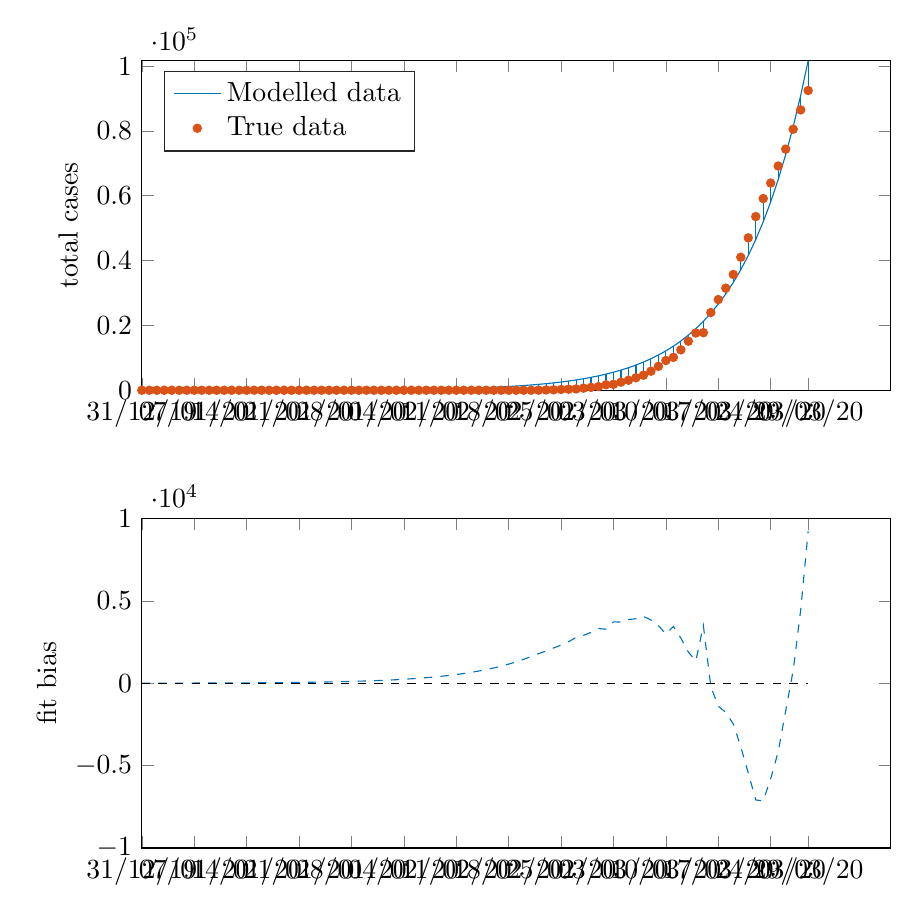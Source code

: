 % This file was created by matlab2tikz.
% Minimal pgfplots version: 1.3
%
\definecolor{mycolor1}{rgb}{0.0,0.447,0.741}%
\definecolor{mycolor2}{rgb}{0.85,0.325,0.098}%
%
\begin{tikzpicture}

\begin{axis}[%
width=9.509cm,
height=4.186cm,
at={(0cm,0cm)},
scale only axis,
xmin=0,
xmax=100,
xtick={0,7,14,21,28,35,42,49,56,63,70,77,84,89},
xticklabels={{31/12/19},{07/01/20},{14/01/20},{21/01/20},{28/01/20},{04/02/20},{11/02/20},{18/02/20},{25/02/20},{03/03/20},{10/03/20},{17/03/20},{24/03/20},{29/03/20}},
ymin=-10000,
ymax=10000,
ylabel={fit bias},
legend style={legend cell align=left,align=left,draw=white!15!black}
]
\addplot [color=mycolor1,dashed,forget plot]
  table[row sep=crcr]{%
0	5\\
1	5\\
2	6\\
3	7\\
4	8\\
5	8\\
6	9\\
7	11\\
8	12\\
9	13\\
10	15\\
11	17\\
12	19\\
13	21\\
14	23\\
15	26\\
16	29\\
17	32\\
18	36\\
19	41\\
20	45\\
21	51\\
22	57\\
23	63\\
24	71\\
25	79\\
26	89\\
27	99\\
28	111\\
29	124\\
30	139\\
31	152\\
32	171\\
33	191\\
34	214\\
35	240\\
36	269\\
37	301\\
38	337\\
39	377\\
40	422\\
41	472\\
42	528\\
43	591\\
44	661\\
45	740\\
46	828\\
47	926\\
48	1036\\
49	1159\\
50	1296\\
51	1450\\
52	1622\\
53	1800\\
54	1953\\
55	2140\\
56	2312\\
57	2520\\
58	2778\\
59	2904\\
60	3086\\
61	3316\\
62	3281\\
63	3723\\
64	3713\\
65	3861\\
66	3914\\
67	4056\\
68	3837\\
69	3495\\
70	2984\\
71	3444\\
72	2739\\
73	1886\\
74	1350\\
75	3509\\
76	-206\\
77	-1394\\
78	-1775\\
79	-2466\\
80	-3855\\
81	-5443\\
82	-7082\\
83	-7142\\
84	-5780\\
85	-4151\\
86	-1669\\
87	779\\
88	4439\\
89	9222\\
};
\addplot [color=black,dashed,forget plot]
  table[row sep=crcr]{%
0	0\\
89	0\\
};
\end{axis}

\begin{axis}[%
width=9.509cm,
height=4.186cm,
at={(0cm,5.814cm)},
scale only axis,
xmin=0,
xmax=100,
xtick={0,7,14,21,28,35,42,49,56,63,70,77,84,89},
xticklabels={{31/12/19},{07/01/20},{14/01/20},{21/01/20},{28/01/20},{04/02/20},{11/02/20},{18/02/20},{25/02/20},{03/03/20},{10/03/20},{17/03/20},{24/03/20},{29/03/20}},
ymin=0,
ymax=101694,
ylabel={total cases},
legend style={at={(0.03,0.97)},anchor=north west,legend cell align=left,align=left,draw=white!15!black}
]
\addplot [color=mycolor1,solid]
  table[row sep=crcr]{%
0	5\\
1	5\\
2	6\\
3	7\\
4	8\\
5	8\\
6	9\\
7	11\\
8	12\\
9	13\\
10	15\\
11	17\\
12	19\\
13	21\\
14	23\\
15	26\\
16	29\\
17	32\\
18	36\\
19	41\\
20	45\\
21	51\\
22	57\\
23	63\\
24	71\\
25	79\\
26	89\\
27	99\\
28	111\\
29	124\\
30	139\\
31	155\\
32	174\\
33	194\\
34	217\\
35	243\\
36	272\\
37	304\\
38	340\\
39	380\\
40	425\\
41	475\\
42	531\\
43	594\\
44	664\\
45	743\\
46	831\\
47	929\\
48	1039\\
49	1162\\
50	1299\\
51	1453\\
52	1625\\
53	1817\\
54	2032\\
55	2272\\
56	2541\\
57	2842\\
58	3178\\
59	3554\\
60	3974\\
61	4444\\
62	4970\\
63	5558\\
64	6215\\
65	6950\\
66	7772\\
67	8692\\
68	9720\\
69	10870\\
70	12156\\
71	13593\\
72	15201\\
73	16999\\
74	19010\\
75	21259\\
76	23774\\
77	26586\\
78	29731\\
79	33247\\
80	37180\\
81	41578\\
82	46496\\
83	51996\\
84	58147\\
85	65025\\
86	72717\\
87	81318\\
88	90937\\
89	101694\\
};
\addlegendentry{Modelled data};

\addplot[only marks,mark=*,mark options={},mark size=1.5pt,color=mycolor2] plot table[row sep=crcr,]{%
0	0\\
1	0\\
2	0\\
3	0\\
4	0\\
5	0\\
6	0\\
7	0\\
8	0\\
9	0\\
10	0\\
11	0\\
12	0\\
13	0\\
14	0\\
15	0\\
16	0\\
17	0\\
18	0\\
19	0\\
20	0\\
21	0\\
22	0\\
23	0\\
24	0\\
25	0\\
26	0\\
27	0\\
28	0\\
29	0\\
30	0\\
31	3\\
32	3\\
33	3\\
34	3\\
35	3\\
36	3\\
37	3\\
38	3\\
39	3\\
40	3\\
41	3\\
42	3\\
43	3\\
44	3\\
45	3\\
46	3\\
47	3\\
48	3\\
49	3\\
50	3\\
51	3\\
52	3\\
53	17\\
54	79\\
55	132\\
56	229\\
57	322\\
58	400\\
59	650\\
60	888\\
61	1128\\
62	1689\\
63	1835\\
64	2502\\
65	3089\\
66	3858\\
67	4636\\
68	5883\\
69	7375\\
70	9172\\
71	10149\\
72	12462\\
73	15113\\
74	17660\\
75	17750\\
76	23980\\
77	27980\\
78	31506\\
79	35713\\
80	41035\\
81	47021\\
82	53578\\
83	59138\\
84	63927\\
85	69176\\
86	74386\\
87	80539\\
88	86498\\
89	92472\\
};
\addlegendentry{True data};

\addplot [color=mycolor1,solid,forget plot]
  table[row sep=crcr]{%
0	0\\
0	5\\
};
\addplot [color=mycolor1,solid,forget plot]
  table[row sep=crcr]{%
1	0\\
1	5\\
};
\addplot [color=mycolor1,solid,forget plot]
  table[row sep=crcr]{%
2	0\\
2	6\\
};
\addplot [color=mycolor1,solid,forget plot]
  table[row sep=crcr]{%
3	0\\
3	7\\
};
\addplot [color=mycolor1,solid,forget plot]
  table[row sep=crcr]{%
4	0\\
4	8\\
};
\addplot [color=mycolor1,solid,forget plot]
  table[row sep=crcr]{%
5	0\\
5	8\\
};
\addplot [color=mycolor1,solid,forget plot]
  table[row sep=crcr]{%
6	0\\
6	9\\
};
\addplot [color=mycolor1,solid,forget plot]
  table[row sep=crcr]{%
7	0\\
7	11\\
};
\addplot [color=mycolor1,solid,forget plot]
  table[row sep=crcr]{%
8	0\\
8	12\\
};
\addplot [color=mycolor1,solid,forget plot]
  table[row sep=crcr]{%
9	0\\
9	13\\
};
\addplot [color=mycolor1,solid,forget plot]
  table[row sep=crcr]{%
10	0\\
10	15\\
};
\addplot [color=mycolor1,solid,forget plot]
  table[row sep=crcr]{%
11	0\\
11	17\\
};
\addplot [color=mycolor1,solid,forget plot]
  table[row sep=crcr]{%
12	0\\
12	19\\
};
\addplot [color=mycolor1,solid,forget plot]
  table[row sep=crcr]{%
13	0\\
13	21\\
};
\addplot [color=mycolor1,solid,forget plot]
  table[row sep=crcr]{%
14	0\\
14	23\\
};
\addplot [color=mycolor1,solid,forget plot]
  table[row sep=crcr]{%
15	0\\
15	26\\
};
\addplot [color=mycolor1,solid,forget plot]
  table[row sep=crcr]{%
16	0\\
16	29\\
};
\addplot [color=mycolor1,solid,forget plot]
  table[row sep=crcr]{%
17	0\\
17	32\\
};
\addplot [color=mycolor1,solid,forget plot]
  table[row sep=crcr]{%
18	0\\
18	36\\
};
\addplot [color=mycolor1,solid,forget plot]
  table[row sep=crcr]{%
19	0\\
19	41\\
};
\addplot [color=mycolor1,solid,forget plot]
  table[row sep=crcr]{%
20	0\\
20	45\\
};
\addplot [color=mycolor1,solid,forget plot]
  table[row sep=crcr]{%
21	0\\
21	51\\
};
\addplot [color=mycolor1,solid,forget plot]
  table[row sep=crcr]{%
22	0\\
22	57\\
};
\addplot [color=mycolor1,solid,forget plot]
  table[row sep=crcr]{%
23	0\\
23	63\\
};
\addplot [color=mycolor1,solid,forget plot]
  table[row sep=crcr]{%
24	0\\
24	71\\
};
\addplot [color=mycolor1,solid,forget plot]
  table[row sep=crcr]{%
25	0\\
25	79\\
};
\addplot [color=mycolor1,solid,forget plot]
  table[row sep=crcr]{%
26	0\\
26	89\\
};
\addplot [color=mycolor1,solid,forget plot]
  table[row sep=crcr]{%
27	0\\
27	99\\
};
\addplot [color=mycolor1,solid,forget plot]
  table[row sep=crcr]{%
28	0\\
28	111\\
};
\addplot [color=mycolor1,solid,forget plot]
  table[row sep=crcr]{%
29	0\\
29	124\\
};
\addplot [color=mycolor1,solid,forget plot]
  table[row sep=crcr]{%
30	0\\
30	139\\
};
\addplot [color=mycolor1,solid,forget plot]
  table[row sep=crcr]{%
31	3\\
31	155\\
};
\addplot [color=mycolor1,solid,forget plot]
  table[row sep=crcr]{%
32	3\\
32	174\\
};
\addplot [color=mycolor1,solid,forget plot]
  table[row sep=crcr]{%
33	3\\
33	194\\
};
\addplot [color=mycolor1,solid,forget plot]
  table[row sep=crcr]{%
34	3\\
34	217\\
};
\addplot [color=mycolor1,solid,forget plot]
  table[row sep=crcr]{%
35	3\\
35	243\\
};
\addplot [color=mycolor1,solid,forget plot]
  table[row sep=crcr]{%
36	3\\
36	272\\
};
\addplot [color=mycolor1,solid,forget plot]
  table[row sep=crcr]{%
37	3\\
37	304\\
};
\addplot [color=mycolor1,solid,forget plot]
  table[row sep=crcr]{%
38	3\\
38	340\\
};
\addplot [color=mycolor1,solid,forget plot]
  table[row sep=crcr]{%
39	3\\
39	380\\
};
\addplot [color=mycolor1,solid,forget plot]
  table[row sep=crcr]{%
40	3\\
40	425\\
};
\addplot [color=mycolor1,solid,forget plot]
  table[row sep=crcr]{%
41	3\\
41	475\\
};
\addplot [color=mycolor1,solid,forget plot]
  table[row sep=crcr]{%
42	3\\
42	531\\
};
\addplot [color=mycolor1,solid,forget plot]
  table[row sep=crcr]{%
43	3\\
43	594\\
};
\addplot [color=mycolor1,solid,forget plot]
  table[row sep=crcr]{%
44	3\\
44	664\\
};
\addplot [color=mycolor1,solid,forget plot]
  table[row sep=crcr]{%
45	3\\
45	743\\
};
\addplot [color=mycolor1,solid,forget plot]
  table[row sep=crcr]{%
46	3\\
46	831\\
};
\addplot [color=mycolor1,solid,forget plot]
  table[row sep=crcr]{%
47	3\\
47	929\\
};
\addplot [color=mycolor1,solid,forget plot]
  table[row sep=crcr]{%
48	3\\
48	1039\\
};
\addplot [color=mycolor1,solid,forget plot]
  table[row sep=crcr]{%
49	3\\
49	1162\\
};
\addplot [color=mycolor1,solid,forget plot]
  table[row sep=crcr]{%
50	3\\
50	1299\\
};
\addplot [color=mycolor1,solid,forget plot]
  table[row sep=crcr]{%
51	3\\
51	1453\\
};
\addplot [color=mycolor1,solid,forget plot]
  table[row sep=crcr]{%
52	3\\
52	1625\\
};
\addplot [color=mycolor1,solid,forget plot]
  table[row sep=crcr]{%
53	17\\
53	1817\\
};
\addplot [color=mycolor1,solid,forget plot]
  table[row sep=crcr]{%
54	79\\
54	2032\\
};
\addplot [color=mycolor1,solid,forget plot]
  table[row sep=crcr]{%
55	132\\
55	2272\\
};
\addplot [color=mycolor1,solid,forget plot]
  table[row sep=crcr]{%
56	229\\
56	2541\\
};
\addplot [color=mycolor1,solid,forget plot]
  table[row sep=crcr]{%
57	322\\
57	2842\\
};
\addplot [color=mycolor1,solid,forget plot]
  table[row sep=crcr]{%
58	400\\
58	3178\\
};
\addplot [color=mycolor1,solid,forget plot]
  table[row sep=crcr]{%
59	650\\
59	3554\\
};
\addplot [color=mycolor1,solid,forget plot]
  table[row sep=crcr]{%
60	888\\
60	3974\\
};
\addplot [color=mycolor1,solid,forget plot]
  table[row sep=crcr]{%
61	1128\\
61	4444\\
};
\addplot [color=mycolor1,solid,forget plot]
  table[row sep=crcr]{%
62	1689\\
62	4970\\
};
\addplot [color=mycolor1,solid,forget plot]
  table[row sep=crcr]{%
63	1835\\
63	5558\\
};
\addplot [color=mycolor1,solid,forget plot]
  table[row sep=crcr]{%
64	2502\\
64	6215\\
};
\addplot [color=mycolor1,solid,forget plot]
  table[row sep=crcr]{%
65	3089\\
65	6950\\
};
\addplot [color=mycolor1,solid,forget plot]
  table[row sep=crcr]{%
66	3858\\
66	7772\\
};
\addplot [color=mycolor1,solid,forget plot]
  table[row sep=crcr]{%
67	4636\\
67	8692\\
};
\addplot [color=mycolor1,solid,forget plot]
  table[row sep=crcr]{%
68	5883\\
68	9720\\
};
\addplot [color=mycolor1,solid,forget plot]
  table[row sep=crcr]{%
69	7375\\
69	10870\\
};
\addplot [color=mycolor1,solid,forget plot]
  table[row sep=crcr]{%
70	9172\\
70	12156\\
};
\addplot [color=mycolor1,solid,forget plot]
  table[row sep=crcr]{%
71	10149\\
71	13593\\
};
\addplot [color=mycolor1,solid,forget plot]
  table[row sep=crcr]{%
72	12462\\
72	15201\\
};
\addplot [color=mycolor1,solid,forget plot]
  table[row sep=crcr]{%
73	15113\\
73	16999\\
};
\addplot [color=mycolor1,solid,forget plot]
  table[row sep=crcr]{%
74	17660\\
74	19010\\
};
\addplot [color=mycolor1,solid,forget plot]
  table[row sep=crcr]{%
75	17750\\
75	21259\\
};
\addplot [color=mycolor1,solid,forget plot]
  table[row sep=crcr]{%
76	23980\\
76	23774\\
};
\addplot [color=mycolor1,solid,forget plot]
  table[row sep=crcr]{%
77	27980\\
77	26586\\
};
\addplot [color=mycolor1,solid,forget plot]
  table[row sep=crcr]{%
78	31506\\
78	29731\\
};
\addplot [color=mycolor1,solid,forget plot]
  table[row sep=crcr]{%
79	35713\\
79	33247\\
};
\addplot [color=mycolor1,solid,forget plot]
  table[row sep=crcr]{%
80	41035\\
80	37180\\
};
\addplot [color=mycolor1,solid,forget plot]
  table[row sep=crcr]{%
81	47021\\
81	41578\\
};
\addplot [color=mycolor1,solid,forget plot]
  table[row sep=crcr]{%
82	53578\\
82	46496\\
};
\addplot [color=mycolor1,solid,forget plot]
  table[row sep=crcr]{%
83	59138\\
83	51996\\
};
\addplot [color=mycolor1,solid,forget plot]
  table[row sep=crcr]{%
84	63927\\
84	58147\\
};
\addplot [color=mycolor1,solid,forget plot]
  table[row sep=crcr]{%
85	69176\\
85	65025\\
};
\addplot [color=mycolor1,solid,forget plot]
  table[row sep=crcr]{%
86	74386\\
86	72717\\
};
\addplot [color=mycolor1,solid,forget plot]
  table[row sep=crcr]{%
87	80539\\
87	81318\\
};
\addplot [color=mycolor1,solid,forget plot]
  table[row sep=crcr]{%
88	86498\\
88	90937\\
};
\addplot [color=mycolor1,solid,forget plot]
  table[row sep=crcr]{%
89	92472\\
89	101694\\
};
\end{axis}
\end{tikzpicture}%